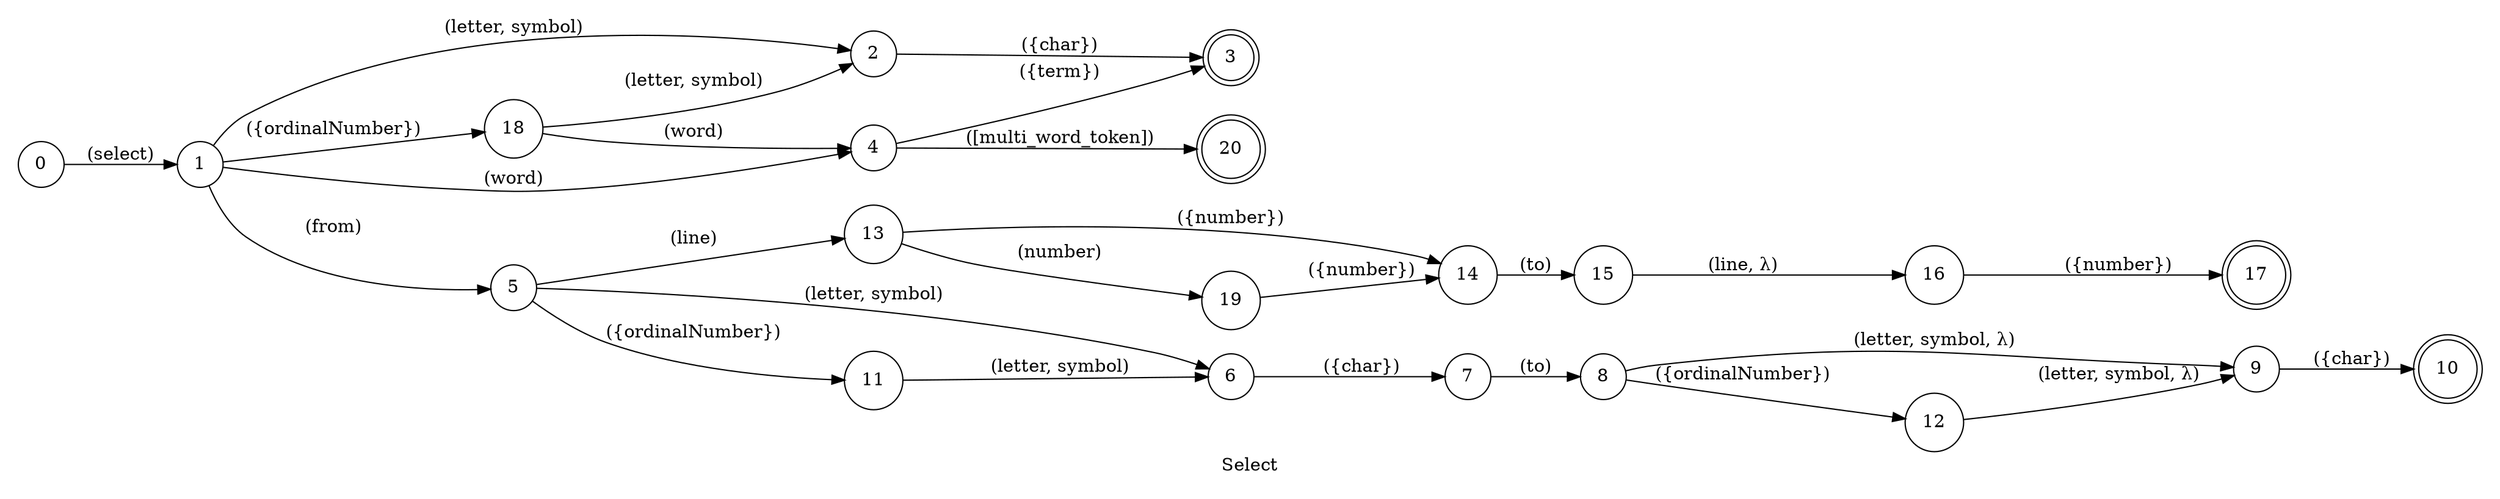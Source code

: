 digraph Select {
    id="select";
    label="Select";
    lang="en-US";
    langName="English";
    pad="0.2";
    rankdir=LR;
    node[shape=doublecircle]; 3 17 10 20;
    node[shape=circle];

    0 -> 1 [label="(select)"];
    {1 18} -> 2 [label="(letter, symbol)"];
    2 -> 3 [label="({char})", store=word];
    {1 18} -> 4 [label="(word)"];
    4 -> 20 [label="([multi_word_token])", store=word, extraArgs="{\"case\": \"camel\"}"];
    4 -> 3 [label="({term})", store=word];
    1 -> 5 [label="(from)"];
    1 -> 18 [label="({ordinalNumber})", normalizer="ordinalNumber", store=wordPosition];
    5 -> 13 [label="(line)", store=selectLine];
    13 -> 19 [label="(number)"];
    {13 19} -> 14 [label="({number})", store=from];
    14 -> 15 [label="(to)"];
    15 -> 16 [label="(line, λ)"];
    16 -> 17 [label="({number})", store=to];
    5 -> 11 [label="({ordinalNumber})", normalizer="ordinalNumber", store=fromPosition];
    {5 11} -> 6 [label="(letter, symbol)"];
    6 -> 7 [label="({char})", store=from];
    7 -> 8 [label="(to)"];
    {8 12} -> 9 [label="(letter, symbol, λ)"];
    8 -> 12 [label="({ordinalNumber})", normalizer="ordinalNumber", store=toPosition];
    9 -> 10 [label="({char})", store=to];

    title="Select";
    desc="Select a piece of the text in the current line";
    examples="
        select the letter B,
        select the symbol 5,
        select the letter Q,
        select the first letter B,
        select the second letter K,
        select the last workd this,
        select the word ball,
        select the word [multi_word_token],
        select from line 2 to line 15,
        select from line number 45 to line 90,
        select from letter A to letter Z,
        select from second leter G to last letter P
    ";
}